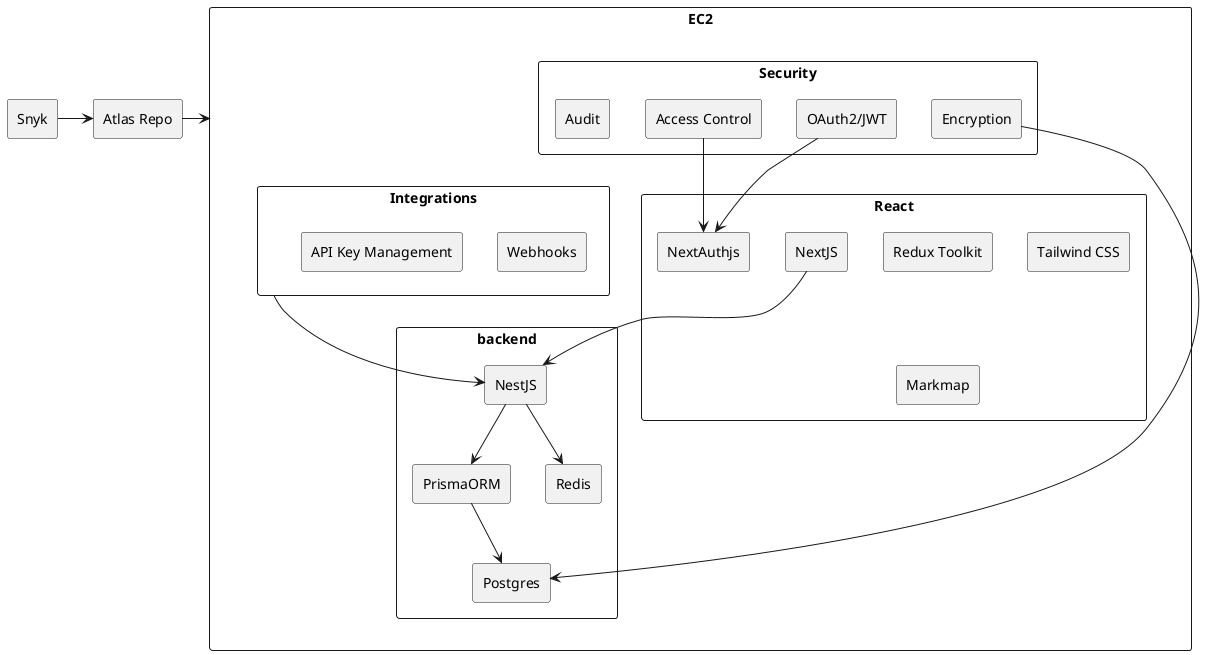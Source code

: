 @startuml
!include <logos/aws-ec2>
!include <aws/Compute/AmazonEC2/AmazonEC2>
    rectangle github as "Atlas Repo"
    rectangle Snyk as "Snyk"

rectangle aws as "EC2"{

rectangle frontend as "React" {
    rectangle redux as "Redux Toolkit"
    rectangle tailwind as "Tailwind CSS"
    rectangle nextjs as "NextJS"
    rectangle NextAuthjs as "NextAuthjs"
    rectangle Markmap as "Markmap"
}
rectangle security as "Security" {
    rectangle access as "Access Control"
    rectangle auth as "OAuth2/JWT"
    rectangle encryption as "Encryption"
    rectangle audit as "Audit"
    rectangle Markmap as "Markmap"
}

rectangle integrations as "Integrations" {
    rectangle webhooks as "Webhooks"
    rectangle keymgmt as "API Key Management"
}

rectangle backend as "backend" {
    rectangle NestJS as "NestJS"
    rectangle prisma as "PrismaORM"
    rectangle cache as "Redis"
    rectangle postgres as "Postgres"
}

}
access --> NextAuthjs
auth --> NextAuthjs
nextjs --> NestJS
NestJS --> prisma
prisma --> postgres
NestJS --> cache
encryption --> postgres
integrations --> NestJS
Snyk -right-> github
github -right-> aws


@enduml